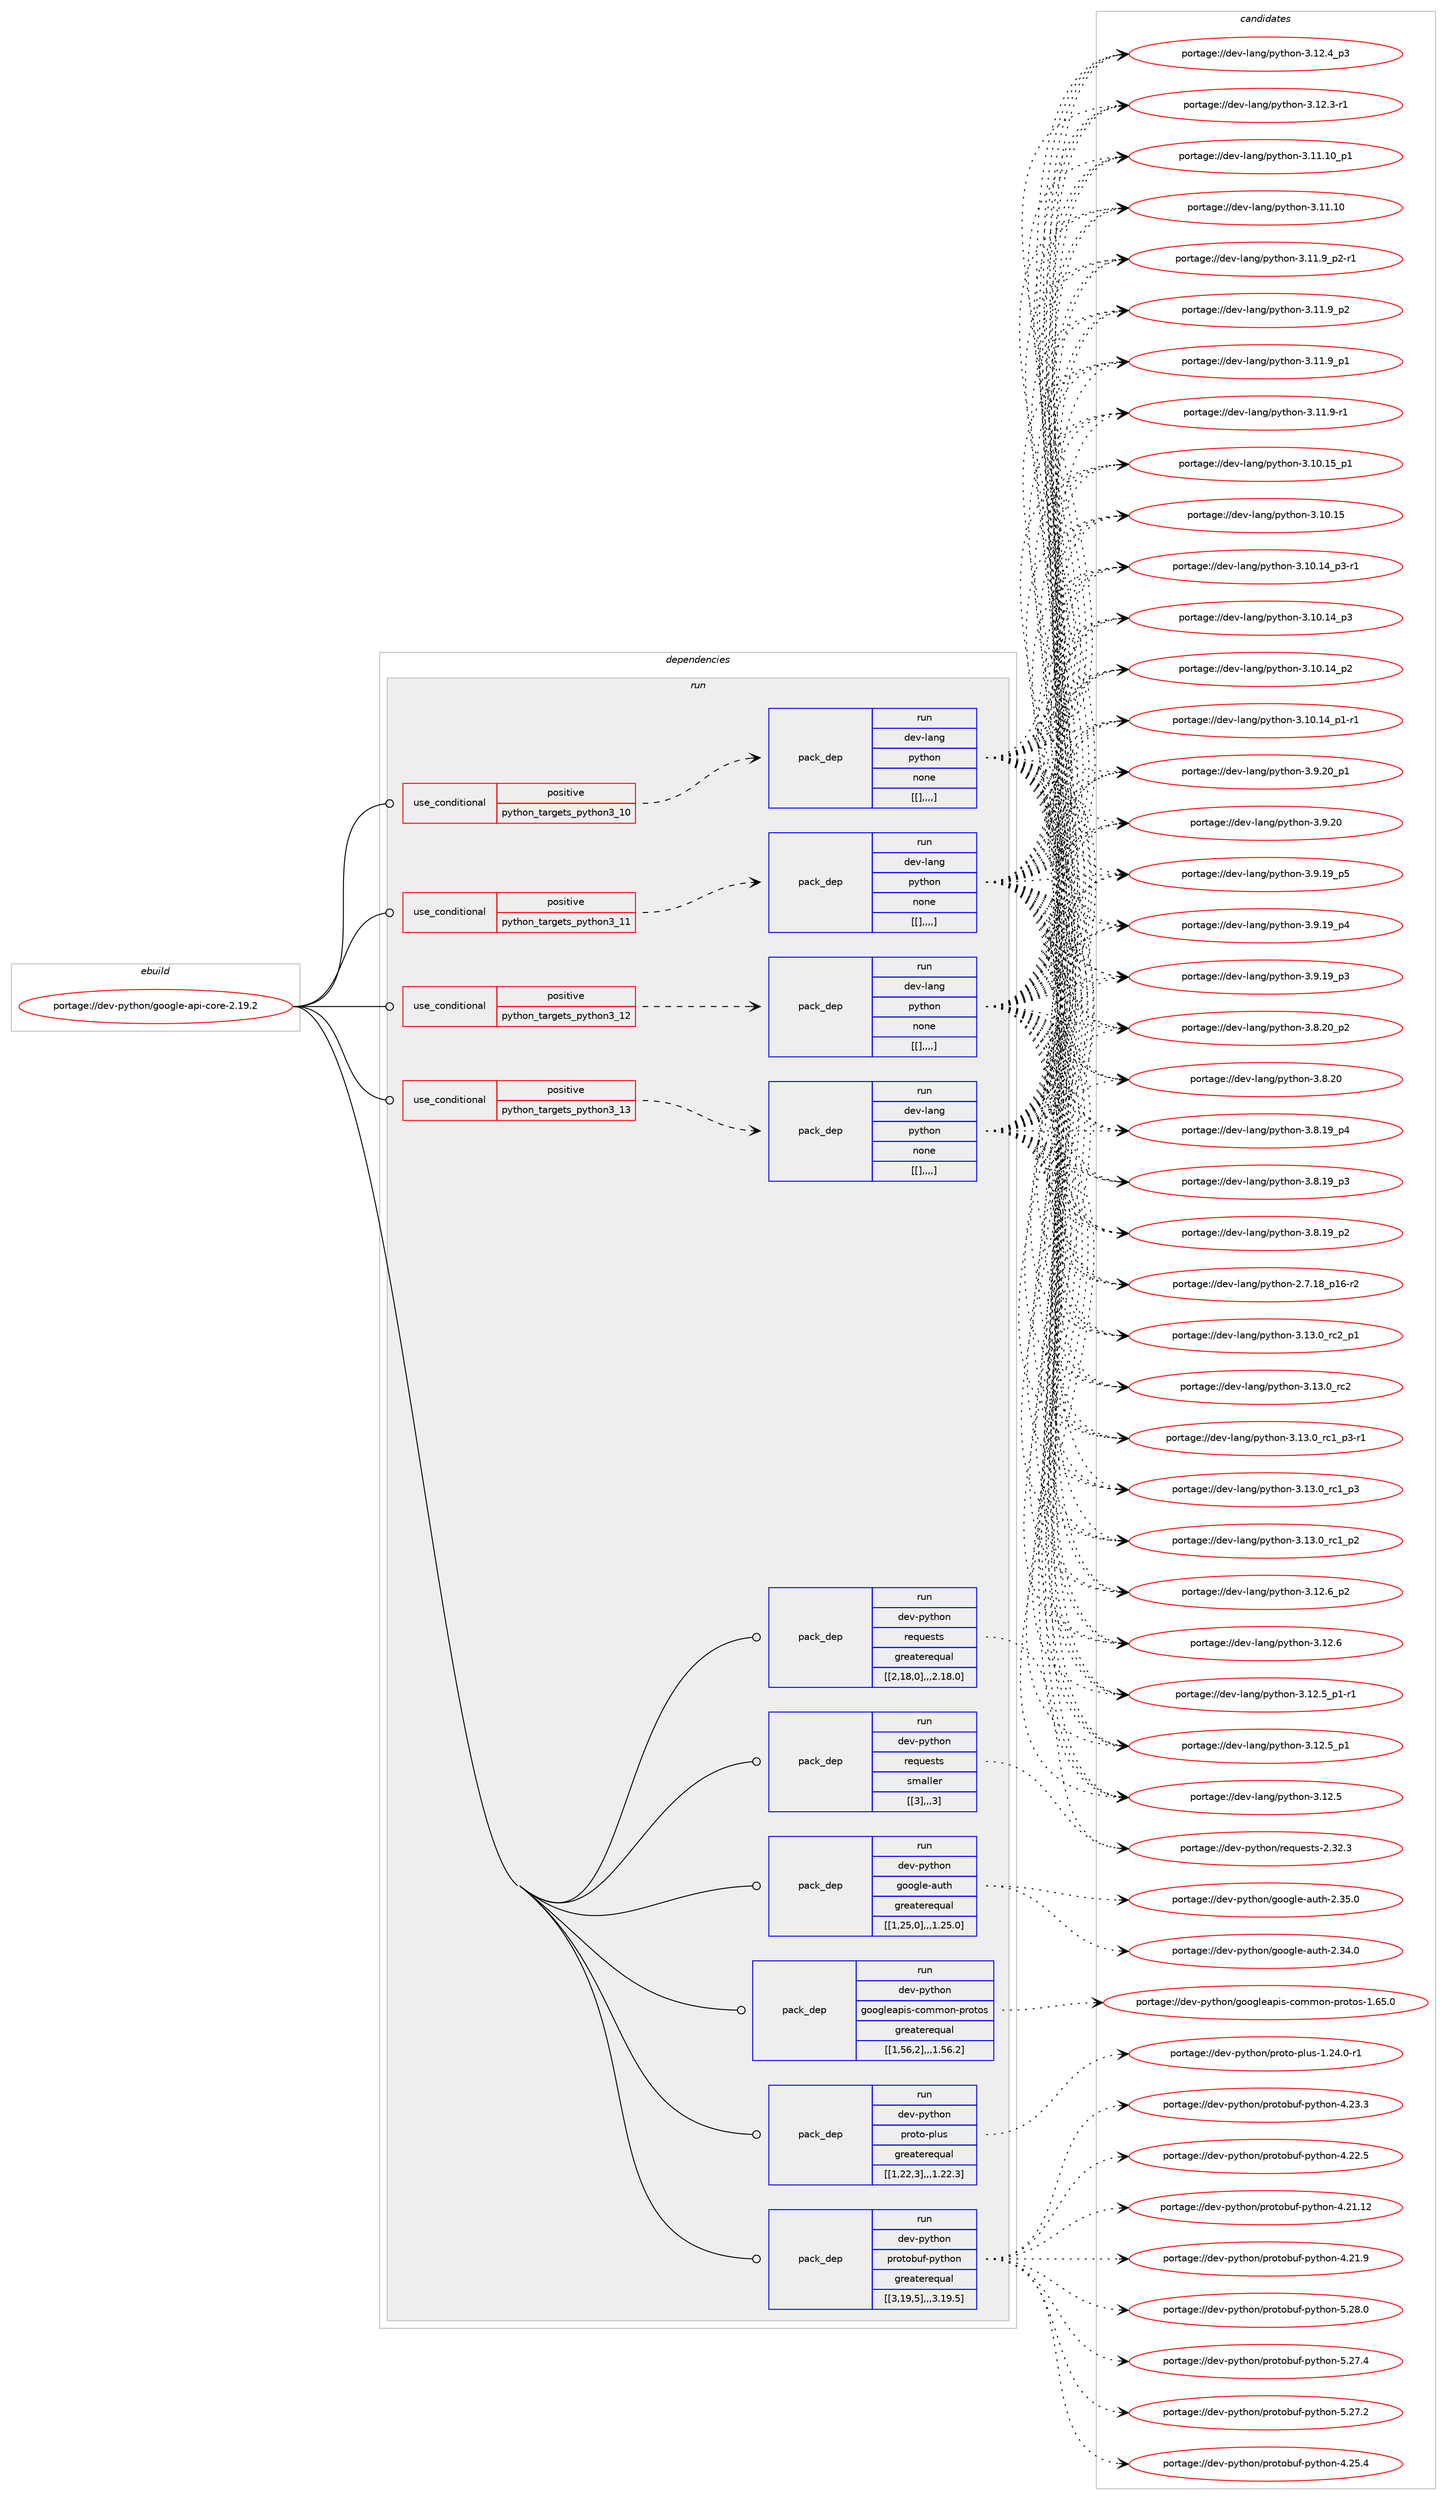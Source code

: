 digraph prolog {

# *************
# Graph options
# *************

newrank=true;
concentrate=true;
compound=true;
graph [rankdir=LR,fontname=Helvetica,fontsize=10,ranksep=1.5];#, ranksep=2.5, nodesep=0.2];
edge  [arrowhead=vee];
node  [fontname=Helvetica,fontsize=10];

# **********
# The ebuild
# **********

subgraph cluster_leftcol {
color=gray;
label=<<i>ebuild</i>>;
id [label="portage://dev-python/google-api-core-2.19.2", color=red, width=4, href="../dev-python/google-api-core-2.19.2.svg"];
}

# ****************
# The dependencies
# ****************

subgraph cluster_midcol {
color=gray;
label=<<i>dependencies</i>>;
subgraph cluster_compile {
fillcolor="#eeeeee";
style=filled;
label=<<i>compile</i>>;
}
subgraph cluster_compileandrun {
fillcolor="#eeeeee";
style=filled;
label=<<i>compile and run</i>>;
}
subgraph cluster_run {
fillcolor="#eeeeee";
style=filled;
label=<<i>run</i>>;
subgraph cond34244 {
dependency148832 [label=<<TABLE BORDER="0" CELLBORDER="1" CELLSPACING="0" CELLPADDING="4"><TR><TD ROWSPAN="3" CELLPADDING="10">use_conditional</TD></TR><TR><TD>positive</TD></TR><TR><TD>python_targets_python3_10</TD></TR></TABLE>>, shape=none, color=red];
subgraph pack113374 {
dependency148833 [label=<<TABLE BORDER="0" CELLBORDER="1" CELLSPACING="0" CELLPADDING="4" WIDTH="220"><TR><TD ROWSPAN="6" CELLPADDING="30">pack_dep</TD></TR><TR><TD WIDTH="110">run</TD></TR><TR><TD>dev-lang</TD></TR><TR><TD>python</TD></TR><TR><TD>none</TD></TR><TR><TD>[[],,,,]</TD></TR></TABLE>>, shape=none, color=blue];
}
dependency148832:e -> dependency148833:w [weight=20,style="dashed",arrowhead="vee"];
}
id:e -> dependency148832:w [weight=20,style="solid",arrowhead="odot"];
subgraph cond34245 {
dependency148834 [label=<<TABLE BORDER="0" CELLBORDER="1" CELLSPACING="0" CELLPADDING="4"><TR><TD ROWSPAN="3" CELLPADDING="10">use_conditional</TD></TR><TR><TD>positive</TD></TR><TR><TD>python_targets_python3_11</TD></TR></TABLE>>, shape=none, color=red];
subgraph pack113375 {
dependency148835 [label=<<TABLE BORDER="0" CELLBORDER="1" CELLSPACING="0" CELLPADDING="4" WIDTH="220"><TR><TD ROWSPAN="6" CELLPADDING="30">pack_dep</TD></TR><TR><TD WIDTH="110">run</TD></TR><TR><TD>dev-lang</TD></TR><TR><TD>python</TD></TR><TR><TD>none</TD></TR><TR><TD>[[],,,,]</TD></TR></TABLE>>, shape=none, color=blue];
}
dependency148834:e -> dependency148835:w [weight=20,style="dashed",arrowhead="vee"];
}
id:e -> dependency148834:w [weight=20,style="solid",arrowhead="odot"];
subgraph cond34246 {
dependency148836 [label=<<TABLE BORDER="0" CELLBORDER="1" CELLSPACING="0" CELLPADDING="4"><TR><TD ROWSPAN="3" CELLPADDING="10">use_conditional</TD></TR><TR><TD>positive</TD></TR><TR><TD>python_targets_python3_12</TD></TR></TABLE>>, shape=none, color=red];
subgraph pack113376 {
dependency148837 [label=<<TABLE BORDER="0" CELLBORDER="1" CELLSPACING="0" CELLPADDING="4" WIDTH="220"><TR><TD ROWSPAN="6" CELLPADDING="30">pack_dep</TD></TR><TR><TD WIDTH="110">run</TD></TR><TR><TD>dev-lang</TD></TR><TR><TD>python</TD></TR><TR><TD>none</TD></TR><TR><TD>[[],,,,]</TD></TR></TABLE>>, shape=none, color=blue];
}
dependency148836:e -> dependency148837:w [weight=20,style="dashed",arrowhead="vee"];
}
id:e -> dependency148836:w [weight=20,style="solid",arrowhead="odot"];
subgraph cond34247 {
dependency148838 [label=<<TABLE BORDER="0" CELLBORDER="1" CELLSPACING="0" CELLPADDING="4"><TR><TD ROWSPAN="3" CELLPADDING="10">use_conditional</TD></TR><TR><TD>positive</TD></TR><TR><TD>python_targets_python3_13</TD></TR></TABLE>>, shape=none, color=red];
subgraph pack113377 {
dependency148839 [label=<<TABLE BORDER="0" CELLBORDER="1" CELLSPACING="0" CELLPADDING="4" WIDTH="220"><TR><TD ROWSPAN="6" CELLPADDING="30">pack_dep</TD></TR><TR><TD WIDTH="110">run</TD></TR><TR><TD>dev-lang</TD></TR><TR><TD>python</TD></TR><TR><TD>none</TD></TR><TR><TD>[[],,,,]</TD></TR></TABLE>>, shape=none, color=blue];
}
dependency148838:e -> dependency148839:w [weight=20,style="dashed",arrowhead="vee"];
}
id:e -> dependency148838:w [weight=20,style="solid",arrowhead="odot"];
subgraph pack113378 {
dependency148840 [label=<<TABLE BORDER="0" CELLBORDER="1" CELLSPACING="0" CELLPADDING="4" WIDTH="220"><TR><TD ROWSPAN="6" CELLPADDING="30">pack_dep</TD></TR><TR><TD WIDTH="110">run</TD></TR><TR><TD>dev-python</TD></TR><TR><TD>google-auth</TD></TR><TR><TD>greaterequal</TD></TR><TR><TD>[[1,25,0],,,1.25.0]</TD></TR></TABLE>>, shape=none, color=blue];
}
id:e -> dependency148840:w [weight=20,style="solid",arrowhead="odot"];
subgraph pack113379 {
dependency148841 [label=<<TABLE BORDER="0" CELLBORDER="1" CELLSPACING="0" CELLPADDING="4" WIDTH="220"><TR><TD ROWSPAN="6" CELLPADDING="30">pack_dep</TD></TR><TR><TD WIDTH="110">run</TD></TR><TR><TD>dev-python</TD></TR><TR><TD>googleapis-common-protos</TD></TR><TR><TD>greaterequal</TD></TR><TR><TD>[[1,56,2],,,1.56.2]</TD></TR></TABLE>>, shape=none, color=blue];
}
id:e -> dependency148841:w [weight=20,style="solid",arrowhead="odot"];
subgraph pack113380 {
dependency148842 [label=<<TABLE BORDER="0" CELLBORDER="1" CELLSPACING="0" CELLPADDING="4" WIDTH="220"><TR><TD ROWSPAN="6" CELLPADDING="30">pack_dep</TD></TR><TR><TD WIDTH="110">run</TD></TR><TR><TD>dev-python</TD></TR><TR><TD>proto-plus</TD></TR><TR><TD>greaterequal</TD></TR><TR><TD>[[1,22,3],,,1.22.3]</TD></TR></TABLE>>, shape=none, color=blue];
}
id:e -> dependency148842:w [weight=20,style="solid",arrowhead="odot"];
subgraph pack113381 {
dependency148843 [label=<<TABLE BORDER="0" CELLBORDER="1" CELLSPACING="0" CELLPADDING="4" WIDTH="220"><TR><TD ROWSPAN="6" CELLPADDING="30">pack_dep</TD></TR><TR><TD WIDTH="110">run</TD></TR><TR><TD>dev-python</TD></TR><TR><TD>protobuf-python</TD></TR><TR><TD>greaterequal</TD></TR><TR><TD>[[3,19,5],,,3.19.5]</TD></TR></TABLE>>, shape=none, color=blue];
}
id:e -> dependency148843:w [weight=20,style="solid",arrowhead="odot"];
subgraph pack113382 {
dependency148844 [label=<<TABLE BORDER="0" CELLBORDER="1" CELLSPACING="0" CELLPADDING="4" WIDTH="220"><TR><TD ROWSPAN="6" CELLPADDING="30">pack_dep</TD></TR><TR><TD WIDTH="110">run</TD></TR><TR><TD>dev-python</TD></TR><TR><TD>requests</TD></TR><TR><TD>greaterequal</TD></TR><TR><TD>[[2,18,0],,,2.18.0]</TD></TR></TABLE>>, shape=none, color=blue];
}
id:e -> dependency148844:w [weight=20,style="solid",arrowhead="odot"];
subgraph pack113383 {
dependency148845 [label=<<TABLE BORDER="0" CELLBORDER="1" CELLSPACING="0" CELLPADDING="4" WIDTH="220"><TR><TD ROWSPAN="6" CELLPADDING="30">pack_dep</TD></TR><TR><TD WIDTH="110">run</TD></TR><TR><TD>dev-python</TD></TR><TR><TD>requests</TD></TR><TR><TD>smaller</TD></TR><TR><TD>[[3],,,3]</TD></TR></TABLE>>, shape=none, color=blue];
}
id:e -> dependency148845:w [weight=20,style="solid",arrowhead="odot"];
}
}

# **************
# The candidates
# **************

subgraph cluster_choices {
rank=same;
color=gray;
label=<<i>candidates</i>>;

subgraph choice113374 {
color=black;
nodesep=1;
choice100101118451089711010347112121116104111110455146495146489511499509511249 [label="portage://dev-lang/python-3.13.0_rc2_p1", color=red, width=4,href="../dev-lang/python-3.13.0_rc2_p1.svg"];
choice10010111845108971101034711212111610411111045514649514648951149950 [label="portage://dev-lang/python-3.13.0_rc2", color=red, width=4,href="../dev-lang/python-3.13.0_rc2.svg"];
choice1001011184510897110103471121211161041111104551464951464895114994995112514511449 [label="portage://dev-lang/python-3.13.0_rc1_p3-r1", color=red, width=4,href="../dev-lang/python-3.13.0_rc1_p3-r1.svg"];
choice100101118451089711010347112121116104111110455146495146489511499499511251 [label="portage://dev-lang/python-3.13.0_rc1_p3", color=red, width=4,href="../dev-lang/python-3.13.0_rc1_p3.svg"];
choice100101118451089711010347112121116104111110455146495146489511499499511250 [label="portage://dev-lang/python-3.13.0_rc1_p2", color=red, width=4,href="../dev-lang/python-3.13.0_rc1_p2.svg"];
choice100101118451089711010347112121116104111110455146495046549511250 [label="portage://dev-lang/python-3.12.6_p2", color=red, width=4,href="../dev-lang/python-3.12.6_p2.svg"];
choice10010111845108971101034711212111610411111045514649504654 [label="portage://dev-lang/python-3.12.6", color=red, width=4,href="../dev-lang/python-3.12.6.svg"];
choice1001011184510897110103471121211161041111104551464950465395112494511449 [label="portage://dev-lang/python-3.12.5_p1-r1", color=red, width=4,href="../dev-lang/python-3.12.5_p1-r1.svg"];
choice100101118451089711010347112121116104111110455146495046539511249 [label="portage://dev-lang/python-3.12.5_p1", color=red, width=4,href="../dev-lang/python-3.12.5_p1.svg"];
choice10010111845108971101034711212111610411111045514649504653 [label="portage://dev-lang/python-3.12.5", color=red, width=4,href="../dev-lang/python-3.12.5.svg"];
choice100101118451089711010347112121116104111110455146495046529511251 [label="portage://dev-lang/python-3.12.4_p3", color=red, width=4,href="../dev-lang/python-3.12.4_p3.svg"];
choice100101118451089711010347112121116104111110455146495046514511449 [label="portage://dev-lang/python-3.12.3-r1", color=red, width=4,href="../dev-lang/python-3.12.3-r1.svg"];
choice10010111845108971101034711212111610411111045514649494649489511249 [label="portage://dev-lang/python-3.11.10_p1", color=red, width=4,href="../dev-lang/python-3.11.10_p1.svg"];
choice1001011184510897110103471121211161041111104551464949464948 [label="portage://dev-lang/python-3.11.10", color=red, width=4,href="../dev-lang/python-3.11.10.svg"];
choice1001011184510897110103471121211161041111104551464949465795112504511449 [label="portage://dev-lang/python-3.11.9_p2-r1", color=red, width=4,href="../dev-lang/python-3.11.9_p2-r1.svg"];
choice100101118451089711010347112121116104111110455146494946579511250 [label="portage://dev-lang/python-3.11.9_p2", color=red, width=4,href="../dev-lang/python-3.11.9_p2.svg"];
choice100101118451089711010347112121116104111110455146494946579511249 [label="portage://dev-lang/python-3.11.9_p1", color=red, width=4,href="../dev-lang/python-3.11.9_p1.svg"];
choice100101118451089711010347112121116104111110455146494946574511449 [label="portage://dev-lang/python-3.11.9-r1", color=red, width=4,href="../dev-lang/python-3.11.9-r1.svg"];
choice10010111845108971101034711212111610411111045514649484649539511249 [label="portage://dev-lang/python-3.10.15_p1", color=red, width=4,href="../dev-lang/python-3.10.15_p1.svg"];
choice1001011184510897110103471121211161041111104551464948464953 [label="portage://dev-lang/python-3.10.15", color=red, width=4,href="../dev-lang/python-3.10.15.svg"];
choice100101118451089711010347112121116104111110455146494846495295112514511449 [label="portage://dev-lang/python-3.10.14_p3-r1", color=red, width=4,href="../dev-lang/python-3.10.14_p3-r1.svg"];
choice10010111845108971101034711212111610411111045514649484649529511251 [label="portage://dev-lang/python-3.10.14_p3", color=red, width=4,href="../dev-lang/python-3.10.14_p3.svg"];
choice10010111845108971101034711212111610411111045514649484649529511250 [label="portage://dev-lang/python-3.10.14_p2", color=red, width=4,href="../dev-lang/python-3.10.14_p2.svg"];
choice100101118451089711010347112121116104111110455146494846495295112494511449 [label="portage://dev-lang/python-3.10.14_p1-r1", color=red, width=4,href="../dev-lang/python-3.10.14_p1-r1.svg"];
choice100101118451089711010347112121116104111110455146574650489511249 [label="portage://dev-lang/python-3.9.20_p1", color=red, width=4,href="../dev-lang/python-3.9.20_p1.svg"];
choice10010111845108971101034711212111610411111045514657465048 [label="portage://dev-lang/python-3.9.20", color=red, width=4,href="../dev-lang/python-3.9.20.svg"];
choice100101118451089711010347112121116104111110455146574649579511253 [label="portage://dev-lang/python-3.9.19_p5", color=red, width=4,href="../dev-lang/python-3.9.19_p5.svg"];
choice100101118451089711010347112121116104111110455146574649579511252 [label="portage://dev-lang/python-3.9.19_p4", color=red, width=4,href="../dev-lang/python-3.9.19_p4.svg"];
choice100101118451089711010347112121116104111110455146574649579511251 [label="portage://dev-lang/python-3.9.19_p3", color=red, width=4,href="../dev-lang/python-3.9.19_p3.svg"];
choice100101118451089711010347112121116104111110455146564650489511250 [label="portage://dev-lang/python-3.8.20_p2", color=red, width=4,href="../dev-lang/python-3.8.20_p2.svg"];
choice10010111845108971101034711212111610411111045514656465048 [label="portage://dev-lang/python-3.8.20", color=red, width=4,href="../dev-lang/python-3.8.20.svg"];
choice100101118451089711010347112121116104111110455146564649579511252 [label="portage://dev-lang/python-3.8.19_p4", color=red, width=4,href="../dev-lang/python-3.8.19_p4.svg"];
choice100101118451089711010347112121116104111110455146564649579511251 [label="portage://dev-lang/python-3.8.19_p3", color=red, width=4,href="../dev-lang/python-3.8.19_p3.svg"];
choice100101118451089711010347112121116104111110455146564649579511250 [label="portage://dev-lang/python-3.8.19_p2", color=red, width=4,href="../dev-lang/python-3.8.19_p2.svg"];
choice100101118451089711010347112121116104111110455046554649569511249544511450 [label="portage://dev-lang/python-2.7.18_p16-r2", color=red, width=4,href="../dev-lang/python-2.7.18_p16-r2.svg"];
dependency148833:e -> choice100101118451089711010347112121116104111110455146495146489511499509511249:w [style=dotted,weight="100"];
dependency148833:e -> choice10010111845108971101034711212111610411111045514649514648951149950:w [style=dotted,weight="100"];
dependency148833:e -> choice1001011184510897110103471121211161041111104551464951464895114994995112514511449:w [style=dotted,weight="100"];
dependency148833:e -> choice100101118451089711010347112121116104111110455146495146489511499499511251:w [style=dotted,weight="100"];
dependency148833:e -> choice100101118451089711010347112121116104111110455146495146489511499499511250:w [style=dotted,weight="100"];
dependency148833:e -> choice100101118451089711010347112121116104111110455146495046549511250:w [style=dotted,weight="100"];
dependency148833:e -> choice10010111845108971101034711212111610411111045514649504654:w [style=dotted,weight="100"];
dependency148833:e -> choice1001011184510897110103471121211161041111104551464950465395112494511449:w [style=dotted,weight="100"];
dependency148833:e -> choice100101118451089711010347112121116104111110455146495046539511249:w [style=dotted,weight="100"];
dependency148833:e -> choice10010111845108971101034711212111610411111045514649504653:w [style=dotted,weight="100"];
dependency148833:e -> choice100101118451089711010347112121116104111110455146495046529511251:w [style=dotted,weight="100"];
dependency148833:e -> choice100101118451089711010347112121116104111110455146495046514511449:w [style=dotted,weight="100"];
dependency148833:e -> choice10010111845108971101034711212111610411111045514649494649489511249:w [style=dotted,weight="100"];
dependency148833:e -> choice1001011184510897110103471121211161041111104551464949464948:w [style=dotted,weight="100"];
dependency148833:e -> choice1001011184510897110103471121211161041111104551464949465795112504511449:w [style=dotted,weight="100"];
dependency148833:e -> choice100101118451089711010347112121116104111110455146494946579511250:w [style=dotted,weight="100"];
dependency148833:e -> choice100101118451089711010347112121116104111110455146494946579511249:w [style=dotted,weight="100"];
dependency148833:e -> choice100101118451089711010347112121116104111110455146494946574511449:w [style=dotted,weight="100"];
dependency148833:e -> choice10010111845108971101034711212111610411111045514649484649539511249:w [style=dotted,weight="100"];
dependency148833:e -> choice1001011184510897110103471121211161041111104551464948464953:w [style=dotted,weight="100"];
dependency148833:e -> choice100101118451089711010347112121116104111110455146494846495295112514511449:w [style=dotted,weight="100"];
dependency148833:e -> choice10010111845108971101034711212111610411111045514649484649529511251:w [style=dotted,weight="100"];
dependency148833:e -> choice10010111845108971101034711212111610411111045514649484649529511250:w [style=dotted,weight="100"];
dependency148833:e -> choice100101118451089711010347112121116104111110455146494846495295112494511449:w [style=dotted,weight="100"];
dependency148833:e -> choice100101118451089711010347112121116104111110455146574650489511249:w [style=dotted,weight="100"];
dependency148833:e -> choice10010111845108971101034711212111610411111045514657465048:w [style=dotted,weight="100"];
dependency148833:e -> choice100101118451089711010347112121116104111110455146574649579511253:w [style=dotted,weight="100"];
dependency148833:e -> choice100101118451089711010347112121116104111110455146574649579511252:w [style=dotted,weight="100"];
dependency148833:e -> choice100101118451089711010347112121116104111110455146574649579511251:w [style=dotted,weight="100"];
dependency148833:e -> choice100101118451089711010347112121116104111110455146564650489511250:w [style=dotted,weight="100"];
dependency148833:e -> choice10010111845108971101034711212111610411111045514656465048:w [style=dotted,weight="100"];
dependency148833:e -> choice100101118451089711010347112121116104111110455146564649579511252:w [style=dotted,weight="100"];
dependency148833:e -> choice100101118451089711010347112121116104111110455146564649579511251:w [style=dotted,weight="100"];
dependency148833:e -> choice100101118451089711010347112121116104111110455146564649579511250:w [style=dotted,weight="100"];
dependency148833:e -> choice100101118451089711010347112121116104111110455046554649569511249544511450:w [style=dotted,weight="100"];
}
subgraph choice113375 {
color=black;
nodesep=1;
choice100101118451089711010347112121116104111110455146495146489511499509511249 [label="portage://dev-lang/python-3.13.0_rc2_p1", color=red, width=4,href="../dev-lang/python-3.13.0_rc2_p1.svg"];
choice10010111845108971101034711212111610411111045514649514648951149950 [label="portage://dev-lang/python-3.13.0_rc2", color=red, width=4,href="../dev-lang/python-3.13.0_rc2.svg"];
choice1001011184510897110103471121211161041111104551464951464895114994995112514511449 [label="portage://dev-lang/python-3.13.0_rc1_p3-r1", color=red, width=4,href="../dev-lang/python-3.13.0_rc1_p3-r1.svg"];
choice100101118451089711010347112121116104111110455146495146489511499499511251 [label="portage://dev-lang/python-3.13.0_rc1_p3", color=red, width=4,href="../dev-lang/python-3.13.0_rc1_p3.svg"];
choice100101118451089711010347112121116104111110455146495146489511499499511250 [label="portage://dev-lang/python-3.13.0_rc1_p2", color=red, width=4,href="../dev-lang/python-3.13.0_rc1_p2.svg"];
choice100101118451089711010347112121116104111110455146495046549511250 [label="portage://dev-lang/python-3.12.6_p2", color=red, width=4,href="../dev-lang/python-3.12.6_p2.svg"];
choice10010111845108971101034711212111610411111045514649504654 [label="portage://dev-lang/python-3.12.6", color=red, width=4,href="../dev-lang/python-3.12.6.svg"];
choice1001011184510897110103471121211161041111104551464950465395112494511449 [label="portage://dev-lang/python-3.12.5_p1-r1", color=red, width=4,href="../dev-lang/python-3.12.5_p1-r1.svg"];
choice100101118451089711010347112121116104111110455146495046539511249 [label="portage://dev-lang/python-3.12.5_p1", color=red, width=4,href="../dev-lang/python-3.12.5_p1.svg"];
choice10010111845108971101034711212111610411111045514649504653 [label="portage://dev-lang/python-3.12.5", color=red, width=4,href="../dev-lang/python-3.12.5.svg"];
choice100101118451089711010347112121116104111110455146495046529511251 [label="portage://dev-lang/python-3.12.4_p3", color=red, width=4,href="../dev-lang/python-3.12.4_p3.svg"];
choice100101118451089711010347112121116104111110455146495046514511449 [label="portage://dev-lang/python-3.12.3-r1", color=red, width=4,href="../dev-lang/python-3.12.3-r1.svg"];
choice10010111845108971101034711212111610411111045514649494649489511249 [label="portage://dev-lang/python-3.11.10_p1", color=red, width=4,href="../dev-lang/python-3.11.10_p1.svg"];
choice1001011184510897110103471121211161041111104551464949464948 [label="portage://dev-lang/python-3.11.10", color=red, width=4,href="../dev-lang/python-3.11.10.svg"];
choice1001011184510897110103471121211161041111104551464949465795112504511449 [label="portage://dev-lang/python-3.11.9_p2-r1", color=red, width=4,href="../dev-lang/python-3.11.9_p2-r1.svg"];
choice100101118451089711010347112121116104111110455146494946579511250 [label="portage://dev-lang/python-3.11.9_p2", color=red, width=4,href="../dev-lang/python-3.11.9_p2.svg"];
choice100101118451089711010347112121116104111110455146494946579511249 [label="portage://dev-lang/python-3.11.9_p1", color=red, width=4,href="../dev-lang/python-3.11.9_p1.svg"];
choice100101118451089711010347112121116104111110455146494946574511449 [label="portage://dev-lang/python-3.11.9-r1", color=red, width=4,href="../dev-lang/python-3.11.9-r1.svg"];
choice10010111845108971101034711212111610411111045514649484649539511249 [label="portage://dev-lang/python-3.10.15_p1", color=red, width=4,href="../dev-lang/python-3.10.15_p1.svg"];
choice1001011184510897110103471121211161041111104551464948464953 [label="portage://dev-lang/python-3.10.15", color=red, width=4,href="../dev-lang/python-3.10.15.svg"];
choice100101118451089711010347112121116104111110455146494846495295112514511449 [label="portage://dev-lang/python-3.10.14_p3-r1", color=red, width=4,href="../dev-lang/python-3.10.14_p3-r1.svg"];
choice10010111845108971101034711212111610411111045514649484649529511251 [label="portage://dev-lang/python-3.10.14_p3", color=red, width=4,href="../dev-lang/python-3.10.14_p3.svg"];
choice10010111845108971101034711212111610411111045514649484649529511250 [label="portage://dev-lang/python-3.10.14_p2", color=red, width=4,href="../dev-lang/python-3.10.14_p2.svg"];
choice100101118451089711010347112121116104111110455146494846495295112494511449 [label="portage://dev-lang/python-3.10.14_p1-r1", color=red, width=4,href="../dev-lang/python-3.10.14_p1-r1.svg"];
choice100101118451089711010347112121116104111110455146574650489511249 [label="portage://dev-lang/python-3.9.20_p1", color=red, width=4,href="../dev-lang/python-3.9.20_p1.svg"];
choice10010111845108971101034711212111610411111045514657465048 [label="portage://dev-lang/python-3.9.20", color=red, width=4,href="../dev-lang/python-3.9.20.svg"];
choice100101118451089711010347112121116104111110455146574649579511253 [label="portage://dev-lang/python-3.9.19_p5", color=red, width=4,href="../dev-lang/python-3.9.19_p5.svg"];
choice100101118451089711010347112121116104111110455146574649579511252 [label="portage://dev-lang/python-3.9.19_p4", color=red, width=4,href="../dev-lang/python-3.9.19_p4.svg"];
choice100101118451089711010347112121116104111110455146574649579511251 [label="portage://dev-lang/python-3.9.19_p3", color=red, width=4,href="../dev-lang/python-3.9.19_p3.svg"];
choice100101118451089711010347112121116104111110455146564650489511250 [label="portage://dev-lang/python-3.8.20_p2", color=red, width=4,href="../dev-lang/python-3.8.20_p2.svg"];
choice10010111845108971101034711212111610411111045514656465048 [label="portage://dev-lang/python-3.8.20", color=red, width=4,href="../dev-lang/python-3.8.20.svg"];
choice100101118451089711010347112121116104111110455146564649579511252 [label="portage://dev-lang/python-3.8.19_p4", color=red, width=4,href="../dev-lang/python-3.8.19_p4.svg"];
choice100101118451089711010347112121116104111110455146564649579511251 [label="portage://dev-lang/python-3.8.19_p3", color=red, width=4,href="../dev-lang/python-3.8.19_p3.svg"];
choice100101118451089711010347112121116104111110455146564649579511250 [label="portage://dev-lang/python-3.8.19_p2", color=red, width=4,href="../dev-lang/python-3.8.19_p2.svg"];
choice100101118451089711010347112121116104111110455046554649569511249544511450 [label="portage://dev-lang/python-2.7.18_p16-r2", color=red, width=4,href="../dev-lang/python-2.7.18_p16-r2.svg"];
dependency148835:e -> choice100101118451089711010347112121116104111110455146495146489511499509511249:w [style=dotted,weight="100"];
dependency148835:e -> choice10010111845108971101034711212111610411111045514649514648951149950:w [style=dotted,weight="100"];
dependency148835:e -> choice1001011184510897110103471121211161041111104551464951464895114994995112514511449:w [style=dotted,weight="100"];
dependency148835:e -> choice100101118451089711010347112121116104111110455146495146489511499499511251:w [style=dotted,weight="100"];
dependency148835:e -> choice100101118451089711010347112121116104111110455146495146489511499499511250:w [style=dotted,weight="100"];
dependency148835:e -> choice100101118451089711010347112121116104111110455146495046549511250:w [style=dotted,weight="100"];
dependency148835:e -> choice10010111845108971101034711212111610411111045514649504654:w [style=dotted,weight="100"];
dependency148835:e -> choice1001011184510897110103471121211161041111104551464950465395112494511449:w [style=dotted,weight="100"];
dependency148835:e -> choice100101118451089711010347112121116104111110455146495046539511249:w [style=dotted,weight="100"];
dependency148835:e -> choice10010111845108971101034711212111610411111045514649504653:w [style=dotted,weight="100"];
dependency148835:e -> choice100101118451089711010347112121116104111110455146495046529511251:w [style=dotted,weight="100"];
dependency148835:e -> choice100101118451089711010347112121116104111110455146495046514511449:w [style=dotted,weight="100"];
dependency148835:e -> choice10010111845108971101034711212111610411111045514649494649489511249:w [style=dotted,weight="100"];
dependency148835:e -> choice1001011184510897110103471121211161041111104551464949464948:w [style=dotted,weight="100"];
dependency148835:e -> choice1001011184510897110103471121211161041111104551464949465795112504511449:w [style=dotted,weight="100"];
dependency148835:e -> choice100101118451089711010347112121116104111110455146494946579511250:w [style=dotted,weight="100"];
dependency148835:e -> choice100101118451089711010347112121116104111110455146494946579511249:w [style=dotted,weight="100"];
dependency148835:e -> choice100101118451089711010347112121116104111110455146494946574511449:w [style=dotted,weight="100"];
dependency148835:e -> choice10010111845108971101034711212111610411111045514649484649539511249:w [style=dotted,weight="100"];
dependency148835:e -> choice1001011184510897110103471121211161041111104551464948464953:w [style=dotted,weight="100"];
dependency148835:e -> choice100101118451089711010347112121116104111110455146494846495295112514511449:w [style=dotted,weight="100"];
dependency148835:e -> choice10010111845108971101034711212111610411111045514649484649529511251:w [style=dotted,weight="100"];
dependency148835:e -> choice10010111845108971101034711212111610411111045514649484649529511250:w [style=dotted,weight="100"];
dependency148835:e -> choice100101118451089711010347112121116104111110455146494846495295112494511449:w [style=dotted,weight="100"];
dependency148835:e -> choice100101118451089711010347112121116104111110455146574650489511249:w [style=dotted,weight="100"];
dependency148835:e -> choice10010111845108971101034711212111610411111045514657465048:w [style=dotted,weight="100"];
dependency148835:e -> choice100101118451089711010347112121116104111110455146574649579511253:w [style=dotted,weight="100"];
dependency148835:e -> choice100101118451089711010347112121116104111110455146574649579511252:w [style=dotted,weight="100"];
dependency148835:e -> choice100101118451089711010347112121116104111110455146574649579511251:w [style=dotted,weight="100"];
dependency148835:e -> choice100101118451089711010347112121116104111110455146564650489511250:w [style=dotted,weight="100"];
dependency148835:e -> choice10010111845108971101034711212111610411111045514656465048:w [style=dotted,weight="100"];
dependency148835:e -> choice100101118451089711010347112121116104111110455146564649579511252:w [style=dotted,weight="100"];
dependency148835:e -> choice100101118451089711010347112121116104111110455146564649579511251:w [style=dotted,weight="100"];
dependency148835:e -> choice100101118451089711010347112121116104111110455146564649579511250:w [style=dotted,weight="100"];
dependency148835:e -> choice100101118451089711010347112121116104111110455046554649569511249544511450:w [style=dotted,weight="100"];
}
subgraph choice113376 {
color=black;
nodesep=1;
choice100101118451089711010347112121116104111110455146495146489511499509511249 [label="portage://dev-lang/python-3.13.0_rc2_p1", color=red, width=4,href="../dev-lang/python-3.13.0_rc2_p1.svg"];
choice10010111845108971101034711212111610411111045514649514648951149950 [label="portage://dev-lang/python-3.13.0_rc2", color=red, width=4,href="../dev-lang/python-3.13.0_rc2.svg"];
choice1001011184510897110103471121211161041111104551464951464895114994995112514511449 [label="portage://dev-lang/python-3.13.0_rc1_p3-r1", color=red, width=4,href="../dev-lang/python-3.13.0_rc1_p3-r1.svg"];
choice100101118451089711010347112121116104111110455146495146489511499499511251 [label="portage://dev-lang/python-3.13.0_rc1_p3", color=red, width=4,href="../dev-lang/python-3.13.0_rc1_p3.svg"];
choice100101118451089711010347112121116104111110455146495146489511499499511250 [label="portage://dev-lang/python-3.13.0_rc1_p2", color=red, width=4,href="../dev-lang/python-3.13.0_rc1_p2.svg"];
choice100101118451089711010347112121116104111110455146495046549511250 [label="portage://dev-lang/python-3.12.6_p2", color=red, width=4,href="../dev-lang/python-3.12.6_p2.svg"];
choice10010111845108971101034711212111610411111045514649504654 [label="portage://dev-lang/python-3.12.6", color=red, width=4,href="../dev-lang/python-3.12.6.svg"];
choice1001011184510897110103471121211161041111104551464950465395112494511449 [label="portage://dev-lang/python-3.12.5_p1-r1", color=red, width=4,href="../dev-lang/python-3.12.5_p1-r1.svg"];
choice100101118451089711010347112121116104111110455146495046539511249 [label="portage://dev-lang/python-3.12.5_p1", color=red, width=4,href="../dev-lang/python-3.12.5_p1.svg"];
choice10010111845108971101034711212111610411111045514649504653 [label="portage://dev-lang/python-3.12.5", color=red, width=4,href="../dev-lang/python-3.12.5.svg"];
choice100101118451089711010347112121116104111110455146495046529511251 [label="portage://dev-lang/python-3.12.4_p3", color=red, width=4,href="../dev-lang/python-3.12.4_p3.svg"];
choice100101118451089711010347112121116104111110455146495046514511449 [label="portage://dev-lang/python-3.12.3-r1", color=red, width=4,href="../dev-lang/python-3.12.3-r1.svg"];
choice10010111845108971101034711212111610411111045514649494649489511249 [label="portage://dev-lang/python-3.11.10_p1", color=red, width=4,href="../dev-lang/python-3.11.10_p1.svg"];
choice1001011184510897110103471121211161041111104551464949464948 [label="portage://dev-lang/python-3.11.10", color=red, width=4,href="../dev-lang/python-3.11.10.svg"];
choice1001011184510897110103471121211161041111104551464949465795112504511449 [label="portage://dev-lang/python-3.11.9_p2-r1", color=red, width=4,href="../dev-lang/python-3.11.9_p2-r1.svg"];
choice100101118451089711010347112121116104111110455146494946579511250 [label="portage://dev-lang/python-3.11.9_p2", color=red, width=4,href="../dev-lang/python-3.11.9_p2.svg"];
choice100101118451089711010347112121116104111110455146494946579511249 [label="portage://dev-lang/python-3.11.9_p1", color=red, width=4,href="../dev-lang/python-3.11.9_p1.svg"];
choice100101118451089711010347112121116104111110455146494946574511449 [label="portage://dev-lang/python-3.11.9-r1", color=red, width=4,href="../dev-lang/python-3.11.9-r1.svg"];
choice10010111845108971101034711212111610411111045514649484649539511249 [label="portage://dev-lang/python-3.10.15_p1", color=red, width=4,href="../dev-lang/python-3.10.15_p1.svg"];
choice1001011184510897110103471121211161041111104551464948464953 [label="portage://dev-lang/python-3.10.15", color=red, width=4,href="../dev-lang/python-3.10.15.svg"];
choice100101118451089711010347112121116104111110455146494846495295112514511449 [label="portage://dev-lang/python-3.10.14_p3-r1", color=red, width=4,href="../dev-lang/python-3.10.14_p3-r1.svg"];
choice10010111845108971101034711212111610411111045514649484649529511251 [label="portage://dev-lang/python-3.10.14_p3", color=red, width=4,href="../dev-lang/python-3.10.14_p3.svg"];
choice10010111845108971101034711212111610411111045514649484649529511250 [label="portage://dev-lang/python-3.10.14_p2", color=red, width=4,href="../dev-lang/python-3.10.14_p2.svg"];
choice100101118451089711010347112121116104111110455146494846495295112494511449 [label="portage://dev-lang/python-3.10.14_p1-r1", color=red, width=4,href="../dev-lang/python-3.10.14_p1-r1.svg"];
choice100101118451089711010347112121116104111110455146574650489511249 [label="portage://dev-lang/python-3.9.20_p1", color=red, width=4,href="../dev-lang/python-3.9.20_p1.svg"];
choice10010111845108971101034711212111610411111045514657465048 [label="portage://dev-lang/python-3.9.20", color=red, width=4,href="../dev-lang/python-3.9.20.svg"];
choice100101118451089711010347112121116104111110455146574649579511253 [label="portage://dev-lang/python-3.9.19_p5", color=red, width=4,href="../dev-lang/python-3.9.19_p5.svg"];
choice100101118451089711010347112121116104111110455146574649579511252 [label="portage://dev-lang/python-3.9.19_p4", color=red, width=4,href="../dev-lang/python-3.9.19_p4.svg"];
choice100101118451089711010347112121116104111110455146574649579511251 [label="portage://dev-lang/python-3.9.19_p3", color=red, width=4,href="../dev-lang/python-3.9.19_p3.svg"];
choice100101118451089711010347112121116104111110455146564650489511250 [label="portage://dev-lang/python-3.8.20_p2", color=red, width=4,href="../dev-lang/python-3.8.20_p2.svg"];
choice10010111845108971101034711212111610411111045514656465048 [label="portage://dev-lang/python-3.8.20", color=red, width=4,href="../dev-lang/python-3.8.20.svg"];
choice100101118451089711010347112121116104111110455146564649579511252 [label="portage://dev-lang/python-3.8.19_p4", color=red, width=4,href="../dev-lang/python-3.8.19_p4.svg"];
choice100101118451089711010347112121116104111110455146564649579511251 [label="portage://dev-lang/python-3.8.19_p3", color=red, width=4,href="../dev-lang/python-3.8.19_p3.svg"];
choice100101118451089711010347112121116104111110455146564649579511250 [label="portage://dev-lang/python-3.8.19_p2", color=red, width=4,href="../dev-lang/python-3.8.19_p2.svg"];
choice100101118451089711010347112121116104111110455046554649569511249544511450 [label="portage://dev-lang/python-2.7.18_p16-r2", color=red, width=4,href="../dev-lang/python-2.7.18_p16-r2.svg"];
dependency148837:e -> choice100101118451089711010347112121116104111110455146495146489511499509511249:w [style=dotted,weight="100"];
dependency148837:e -> choice10010111845108971101034711212111610411111045514649514648951149950:w [style=dotted,weight="100"];
dependency148837:e -> choice1001011184510897110103471121211161041111104551464951464895114994995112514511449:w [style=dotted,weight="100"];
dependency148837:e -> choice100101118451089711010347112121116104111110455146495146489511499499511251:w [style=dotted,weight="100"];
dependency148837:e -> choice100101118451089711010347112121116104111110455146495146489511499499511250:w [style=dotted,weight="100"];
dependency148837:e -> choice100101118451089711010347112121116104111110455146495046549511250:w [style=dotted,weight="100"];
dependency148837:e -> choice10010111845108971101034711212111610411111045514649504654:w [style=dotted,weight="100"];
dependency148837:e -> choice1001011184510897110103471121211161041111104551464950465395112494511449:w [style=dotted,weight="100"];
dependency148837:e -> choice100101118451089711010347112121116104111110455146495046539511249:w [style=dotted,weight="100"];
dependency148837:e -> choice10010111845108971101034711212111610411111045514649504653:w [style=dotted,weight="100"];
dependency148837:e -> choice100101118451089711010347112121116104111110455146495046529511251:w [style=dotted,weight="100"];
dependency148837:e -> choice100101118451089711010347112121116104111110455146495046514511449:w [style=dotted,weight="100"];
dependency148837:e -> choice10010111845108971101034711212111610411111045514649494649489511249:w [style=dotted,weight="100"];
dependency148837:e -> choice1001011184510897110103471121211161041111104551464949464948:w [style=dotted,weight="100"];
dependency148837:e -> choice1001011184510897110103471121211161041111104551464949465795112504511449:w [style=dotted,weight="100"];
dependency148837:e -> choice100101118451089711010347112121116104111110455146494946579511250:w [style=dotted,weight="100"];
dependency148837:e -> choice100101118451089711010347112121116104111110455146494946579511249:w [style=dotted,weight="100"];
dependency148837:e -> choice100101118451089711010347112121116104111110455146494946574511449:w [style=dotted,weight="100"];
dependency148837:e -> choice10010111845108971101034711212111610411111045514649484649539511249:w [style=dotted,weight="100"];
dependency148837:e -> choice1001011184510897110103471121211161041111104551464948464953:w [style=dotted,weight="100"];
dependency148837:e -> choice100101118451089711010347112121116104111110455146494846495295112514511449:w [style=dotted,weight="100"];
dependency148837:e -> choice10010111845108971101034711212111610411111045514649484649529511251:w [style=dotted,weight="100"];
dependency148837:e -> choice10010111845108971101034711212111610411111045514649484649529511250:w [style=dotted,weight="100"];
dependency148837:e -> choice100101118451089711010347112121116104111110455146494846495295112494511449:w [style=dotted,weight="100"];
dependency148837:e -> choice100101118451089711010347112121116104111110455146574650489511249:w [style=dotted,weight="100"];
dependency148837:e -> choice10010111845108971101034711212111610411111045514657465048:w [style=dotted,weight="100"];
dependency148837:e -> choice100101118451089711010347112121116104111110455146574649579511253:w [style=dotted,weight="100"];
dependency148837:e -> choice100101118451089711010347112121116104111110455146574649579511252:w [style=dotted,weight="100"];
dependency148837:e -> choice100101118451089711010347112121116104111110455146574649579511251:w [style=dotted,weight="100"];
dependency148837:e -> choice100101118451089711010347112121116104111110455146564650489511250:w [style=dotted,weight="100"];
dependency148837:e -> choice10010111845108971101034711212111610411111045514656465048:w [style=dotted,weight="100"];
dependency148837:e -> choice100101118451089711010347112121116104111110455146564649579511252:w [style=dotted,weight="100"];
dependency148837:e -> choice100101118451089711010347112121116104111110455146564649579511251:w [style=dotted,weight="100"];
dependency148837:e -> choice100101118451089711010347112121116104111110455146564649579511250:w [style=dotted,weight="100"];
dependency148837:e -> choice100101118451089711010347112121116104111110455046554649569511249544511450:w [style=dotted,weight="100"];
}
subgraph choice113377 {
color=black;
nodesep=1;
choice100101118451089711010347112121116104111110455146495146489511499509511249 [label="portage://dev-lang/python-3.13.0_rc2_p1", color=red, width=4,href="../dev-lang/python-3.13.0_rc2_p1.svg"];
choice10010111845108971101034711212111610411111045514649514648951149950 [label="portage://dev-lang/python-3.13.0_rc2", color=red, width=4,href="../dev-lang/python-3.13.0_rc2.svg"];
choice1001011184510897110103471121211161041111104551464951464895114994995112514511449 [label="portage://dev-lang/python-3.13.0_rc1_p3-r1", color=red, width=4,href="../dev-lang/python-3.13.0_rc1_p3-r1.svg"];
choice100101118451089711010347112121116104111110455146495146489511499499511251 [label="portage://dev-lang/python-3.13.0_rc1_p3", color=red, width=4,href="../dev-lang/python-3.13.0_rc1_p3.svg"];
choice100101118451089711010347112121116104111110455146495146489511499499511250 [label="portage://dev-lang/python-3.13.0_rc1_p2", color=red, width=4,href="../dev-lang/python-3.13.0_rc1_p2.svg"];
choice100101118451089711010347112121116104111110455146495046549511250 [label="portage://dev-lang/python-3.12.6_p2", color=red, width=4,href="../dev-lang/python-3.12.6_p2.svg"];
choice10010111845108971101034711212111610411111045514649504654 [label="portage://dev-lang/python-3.12.6", color=red, width=4,href="../dev-lang/python-3.12.6.svg"];
choice1001011184510897110103471121211161041111104551464950465395112494511449 [label="portage://dev-lang/python-3.12.5_p1-r1", color=red, width=4,href="../dev-lang/python-3.12.5_p1-r1.svg"];
choice100101118451089711010347112121116104111110455146495046539511249 [label="portage://dev-lang/python-3.12.5_p1", color=red, width=4,href="../dev-lang/python-3.12.5_p1.svg"];
choice10010111845108971101034711212111610411111045514649504653 [label="portage://dev-lang/python-3.12.5", color=red, width=4,href="../dev-lang/python-3.12.5.svg"];
choice100101118451089711010347112121116104111110455146495046529511251 [label="portage://dev-lang/python-3.12.4_p3", color=red, width=4,href="../dev-lang/python-3.12.4_p3.svg"];
choice100101118451089711010347112121116104111110455146495046514511449 [label="portage://dev-lang/python-3.12.3-r1", color=red, width=4,href="../dev-lang/python-3.12.3-r1.svg"];
choice10010111845108971101034711212111610411111045514649494649489511249 [label="portage://dev-lang/python-3.11.10_p1", color=red, width=4,href="../dev-lang/python-3.11.10_p1.svg"];
choice1001011184510897110103471121211161041111104551464949464948 [label="portage://dev-lang/python-3.11.10", color=red, width=4,href="../dev-lang/python-3.11.10.svg"];
choice1001011184510897110103471121211161041111104551464949465795112504511449 [label="portage://dev-lang/python-3.11.9_p2-r1", color=red, width=4,href="../dev-lang/python-3.11.9_p2-r1.svg"];
choice100101118451089711010347112121116104111110455146494946579511250 [label="portage://dev-lang/python-3.11.9_p2", color=red, width=4,href="../dev-lang/python-3.11.9_p2.svg"];
choice100101118451089711010347112121116104111110455146494946579511249 [label="portage://dev-lang/python-3.11.9_p1", color=red, width=4,href="../dev-lang/python-3.11.9_p1.svg"];
choice100101118451089711010347112121116104111110455146494946574511449 [label="portage://dev-lang/python-3.11.9-r1", color=red, width=4,href="../dev-lang/python-3.11.9-r1.svg"];
choice10010111845108971101034711212111610411111045514649484649539511249 [label="portage://dev-lang/python-3.10.15_p1", color=red, width=4,href="../dev-lang/python-3.10.15_p1.svg"];
choice1001011184510897110103471121211161041111104551464948464953 [label="portage://dev-lang/python-3.10.15", color=red, width=4,href="../dev-lang/python-3.10.15.svg"];
choice100101118451089711010347112121116104111110455146494846495295112514511449 [label="portage://dev-lang/python-3.10.14_p3-r1", color=red, width=4,href="../dev-lang/python-3.10.14_p3-r1.svg"];
choice10010111845108971101034711212111610411111045514649484649529511251 [label="portage://dev-lang/python-3.10.14_p3", color=red, width=4,href="../dev-lang/python-3.10.14_p3.svg"];
choice10010111845108971101034711212111610411111045514649484649529511250 [label="portage://dev-lang/python-3.10.14_p2", color=red, width=4,href="../dev-lang/python-3.10.14_p2.svg"];
choice100101118451089711010347112121116104111110455146494846495295112494511449 [label="portage://dev-lang/python-3.10.14_p1-r1", color=red, width=4,href="../dev-lang/python-3.10.14_p1-r1.svg"];
choice100101118451089711010347112121116104111110455146574650489511249 [label="portage://dev-lang/python-3.9.20_p1", color=red, width=4,href="../dev-lang/python-3.9.20_p1.svg"];
choice10010111845108971101034711212111610411111045514657465048 [label="portage://dev-lang/python-3.9.20", color=red, width=4,href="../dev-lang/python-3.9.20.svg"];
choice100101118451089711010347112121116104111110455146574649579511253 [label="portage://dev-lang/python-3.9.19_p5", color=red, width=4,href="../dev-lang/python-3.9.19_p5.svg"];
choice100101118451089711010347112121116104111110455146574649579511252 [label="portage://dev-lang/python-3.9.19_p4", color=red, width=4,href="../dev-lang/python-3.9.19_p4.svg"];
choice100101118451089711010347112121116104111110455146574649579511251 [label="portage://dev-lang/python-3.9.19_p3", color=red, width=4,href="../dev-lang/python-3.9.19_p3.svg"];
choice100101118451089711010347112121116104111110455146564650489511250 [label="portage://dev-lang/python-3.8.20_p2", color=red, width=4,href="../dev-lang/python-3.8.20_p2.svg"];
choice10010111845108971101034711212111610411111045514656465048 [label="portage://dev-lang/python-3.8.20", color=red, width=4,href="../dev-lang/python-3.8.20.svg"];
choice100101118451089711010347112121116104111110455146564649579511252 [label="portage://dev-lang/python-3.8.19_p4", color=red, width=4,href="../dev-lang/python-3.8.19_p4.svg"];
choice100101118451089711010347112121116104111110455146564649579511251 [label="portage://dev-lang/python-3.8.19_p3", color=red, width=4,href="../dev-lang/python-3.8.19_p3.svg"];
choice100101118451089711010347112121116104111110455146564649579511250 [label="portage://dev-lang/python-3.8.19_p2", color=red, width=4,href="../dev-lang/python-3.8.19_p2.svg"];
choice100101118451089711010347112121116104111110455046554649569511249544511450 [label="portage://dev-lang/python-2.7.18_p16-r2", color=red, width=4,href="../dev-lang/python-2.7.18_p16-r2.svg"];
dependency148839:e -> choice100101118451089711010347112121116104111110455146495146489511499509511249:w [style=dotted,weight="100"];
dependency148839:e -> choice10010111845108971101034711212111610411111045514649514648951149950:w [style=dotted,weight="100"];
dependency148839:e -> choice1001011184510897110103471121211161041111104551464951464895114994995112514511449:w [style=dotted,weight="100"];
dependency148839:e -> choice100101118451089711010347112121116104111110455146495146489511499499511251:w [style=dotted,weight="100"];
dependency148839:e -> choice100101118451089711010347112121116104111110455146495146489511499499511250:w [style=dotted,weight="100"];
dependency148839:e -> choice100101118451089711010347112121116104111110455146495046549511250:w [style=dotted,weight="100"];
dependency148839:e -> choice10010111845108971101034711212111610411111045514649504654:w [style=dotted,weight="100"];
dependency148839:e -> choice1001011184510897110103471121211161041111104551464950465395112494511449:w [style=dotted,weight="100"];
dependency148839:e -> choice100101118451089711010347112121116104111110455146495046539511249:w [style=dotted,weight="100"];
dependency148839:e -> choice10010111845108971101034711212111610411111045514649504653:w [style=dotted,weight="100"];
dependency148839:e -> choice100101118451089711010347112121116104111110455146495046529511251:w [style=dotted,weight="100"];
dependency148839:e -> choice100101118451089711010347112121116104111110455146495046514511449:w [style=dotted,weight="100"];
dependency148839:e -> choice10010111845108971101034711212111610411111045514649494649489511249:w [style=dotted,weight="100"];
dependency148839:e -> choice1001011184510897110103471121211161041111104551464949464948:w [style=dotted,weight="100"];
dependency148839:e -> choice1001011184510897110103471121211161041111104551464949465795112504511449:w [style=dotted,weight="100"];
dependency148839:e -> choice100101118451089711010347112121116104111110455146494946579511250:w [style=dotted,weight="100"];
dependency148839:e -> choice100101118451089711010347112121116104111110455146494946579511249:w [style=dotted,weight="100"];
dependency148839:e -> choice100101118451089711010347112121116104111110455146494946574511449:w [style=dotted,weight="100"];
dependency148839:e -> choice10010111845108971101034711212111610411111045514649484649539511249:w [style=dotted,weight="100"];
dependency148839:e -> choice1001011184510897110103471121211161041111104551464948464953:w [style=dotted,weight="100"];
dependency148839:e -> choice100101118451089711010347112121116104111110455146494846495295112514511449:w [style=dotted,weight="100"];
dependency148839:e -> choice10010111845108971101034711212111610411111045514649484649529511251:w [style=dotted,weight="100"];
dependency148839:e -> choice10010111845108971101034711212111610411111045514649484649529511250:w [style=dotted,weight="100"];
dependency148839:e -> choice100101118451089711010347112121116104111110455146494846495295112494511449:w [style=dotted,weight="100"];
dependency148839:e -> choice100101118451089711010347112121116104111110455146574650489511249:w [style=dotted,weight="100"];
dependency148839:e -> choice10010111845108971101034711212111610411111045514657465048:w [style=dotted,weight="100"];
dependency148839:e -> choice100101118451089711010347112121116104111110455146574649579511253:w [style=dotted,weight="100"];
dependency148839:e -> choice100101118451089711010347112121116104111110455146574649579511252:w [style=dotted,weight="100"];
dependency148839:e -> choice100101118451089711010347112121116104111110455146574649579511251:w [style=dotted,weight="100"];
dependency148839:e -> choice100101118451089711010347112121116104111110455146564650489511250:w [style=dotted,weight="100"];
dependency148839:e -> choice10010111845108971101034711212111610411111045514656465048:w [style=dotted,weight="100"];
dependency148839:e -> choice100101118451089711010347112121116104111110455146564649579511252:w [style=dotted,weight="100"];
dependency148839:e -> choice100101118451089711010347112121116104111110455146564649579511251:w [style=dotted,weight="100"];
dependency148839:e -> choice100101118451089711010347112121116104111110455146564649579511250:w [style=dotted,weight="100"];
dependency148839:e -> choice100101118451089711010347112121116104111110455046554649569511249544511450:w [style=dotted,weight="100"];
}
subgraph choice113378 {
color=black;
nodesep=1;
choice1001011184511212111610411111047103111111103108101459711711610445504651534648 [label="portage://dev-python/google-auth-2.35.0", color=red, width=4,href="../dev-python/google-auth-2.35.0.svg"];
choice1001011184511212111610411111047103111111103108101459711711610445504651524648 [label="portage://dev-python/google-auth-2.34.0", color=red, width=4,href="../dev-python/google-auth-2.34.0.svg"];
dependency148840:e -> choice1001011184511212111610411111047103111111103108101459711711610445504651534648:w [style=dotted,weight="100"];
dependency148840:e -> choice1001011184511212111610411111047103111111103108101459711711610445504651524648:w [style=dotted,weight="100"];
}
subgraph choice113379 {
color=black;
nodesep=1;
choice10010111845112121116104111110471031111111031081019711210511545991111091091111104511211411111611111545494654534648 [label="portage://dev-python/googleapis-common-protos-1.65.0", color=red, width=4,href="../dev-python/googleapis-common-protos-1.65.0.svg"];
dependency148841:e -> choice10010111845112121116104111110471031111111031081019711210511545991111091091111104511211411111611111545494654534648:w [style=dotted,weight="100"];
}
subgraph choice113380 {
color=black;
nodesep=1;
choice100101118451121211161041111104711211411111611145112108117115454946505246484511449 [label="portage://dev-python/proto-plus-1.24.0-r1", color=red, width=4,href="../dev-python/proto-plus-1.24.0-r1.svg"];
dependency148842:e -> choice100101118451121211161041111104711211411111611145112108117115454946505246484511449:w [style=dotted,weight="100"];
}
subgraph choice113381 {
color=black;
nodesep=1;
choice1001011184511212111610411111047112114111116111981171024511212111610411111045534650564648 [label="portage://dev-python/protobuf-python-5.28.0", color=red, width=4,href="../dev-python/protobuf-python-5.28.0.svg"];
choice1001011184511212111610411111047112114111116111981171024511212111610411111045534650554652 [label="portage://dev-python/protobuf-python-5.27.4", color=red, width=4,href="../dev-python/protobuf-python-5.27.4.svg"];
choice1001011184511212111610411111047112114111116111981171024511212111610411111045534650554650 [label="portage://dev-python/protobuf-python-5.27.2", color=red, width=4,href="../dev-python/protobuf-python-5.27.2.svg"];
choice1001011184511212111610411111047112114111116111981171024511212111610411111045524650534652 [label="portage://dev-python/protobuf-python-4.25.4", color=red, width=4,href="../dev-python/protobuf-python-4.25.4.svg"];
choice1001011184511212111610411111047112114111116111981171024511212111610411111045524650514651 [label="portage://dev-python/protobuf-python-4.23.3", color=red, width=4,href="../dev-python/protobuf-python-4.23.3.svg"];
choice1001011184511212111610411111047112114111116111981171024511212111610411111045524650504653 [label="portage://dev-python/protobuf-python-4.22.5", color=red, width=4,href="../dev-python/protobuf-python-4.22.5.svg"];
choice100101118451121211161041111104711211411111611198117102451121211161041111104552465049464950 [label="portage://dev-python/protobuf-python-4.21.12", color=red, width=4,href="../dev-python/protobuf-python-4.21.12.svg"];
choice1001011184511212111610411111047112114111116111981171024511212111610411111045524650494657 [label="portage://dev-python/protobuf-python-4.21.9", color=red, width=4,href="../dev-python/protobuf-python-4.21.9.svg"];
dependency148843:e -> choice1001011184511212111610411111047112114111116111981171024511212111610411111045534650564648:w [style=dotted,weight="100"];
dependency148843:e -> choice1001011184511212111610411111047112114111116111981171024511212111610411111045534650554652:w [style=dotted,weight="100"];
dependency148843:e -> choice1001011184511212111610411111047112114111116111981171024511212111610411111045534650554650:w [style=dotted,weight="100"];
dependency148843:e -> choice1001011184511212111610411111047112114111116111981171024511212111610411111045524650534652:w [style=dotted,weight="100"];
dependency148843:e -> choice1001011184511212111610411111047112114111116111981171024511212111610411111045524650514651:w [style=dotted,weight="100"];
dependency148843:e -> choice1001011184511212111610411111047112114111116111981171024511212111610411111045524650504653:w [style=dotted,weight="100"];
dependency148843:e -> choice100101118451121211161041111104711211411111611198117102451121211161041111104552465049464950:w [style=dotted,weight="100"];
dependency148843:e -> choice1001011184511212111610411111047112114111116111981171024511212111610411111045524650494657:w [style=dotted,weight="100"];
}
subgraph choice113382 {
color=black;
nodesep=1;
choice100101118451121211161041111104711410111311710111511611545504651504651 [label="portage://dev-python/requests-2.32.3", color=red, width=4,href="../dev-python/requests-2.32.3.svg"];
dependency148844:e -> choice100101118451121211161041111104711410111311710111511611545504651504651:w [style=dotted,weight="100"];
}
subgraph choice113383 {
color=black;
nodesep=1;
choice100101118451121211161041111104711410111311710111511611545504651504651 [label="portage://dev-python/requests-2.32.3", color=red, width=4,href="../dev-python/requests-2.32.3.svg"];
dependency148845:e -> choice100101118451121211161041111104711410111311710111511611545504651504651:w [style=dotted,weight="100"];
}
}

}
